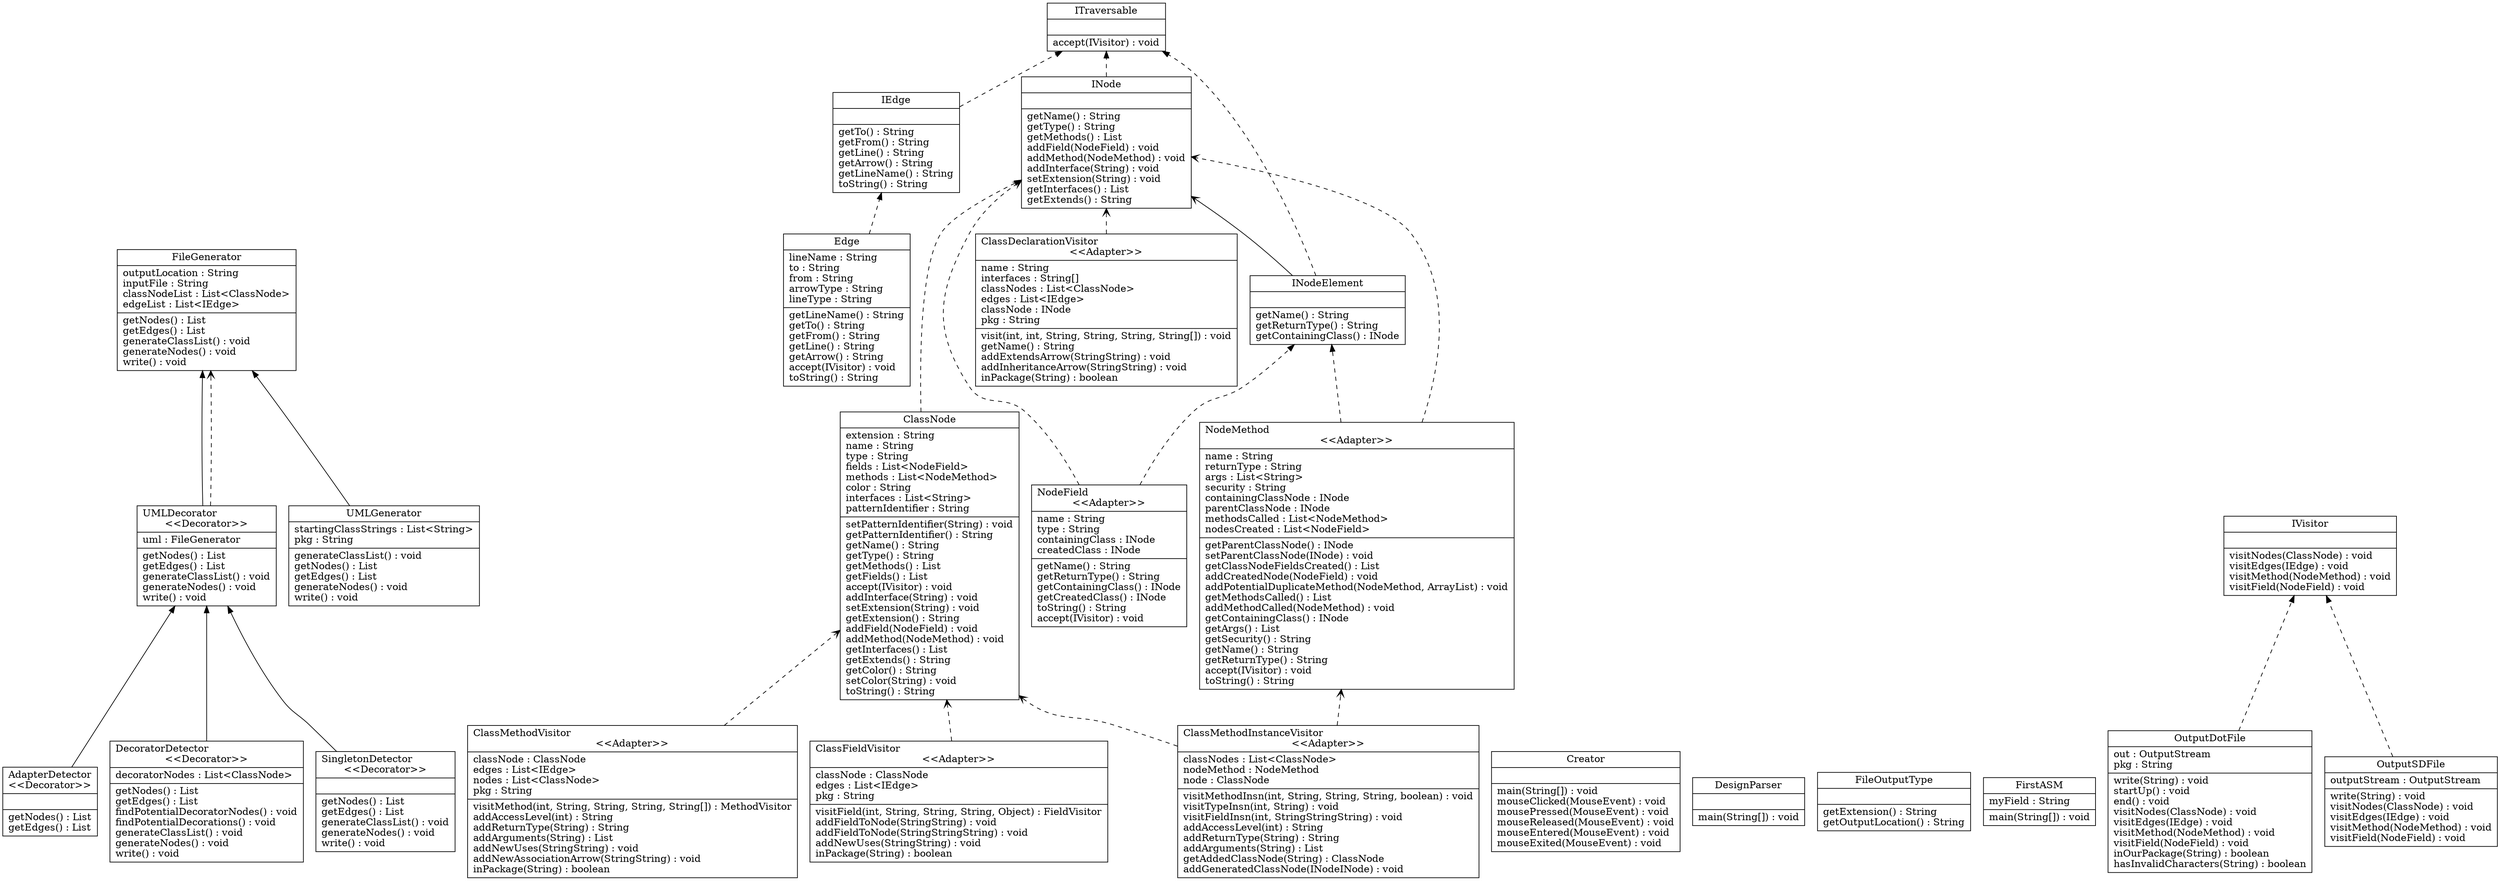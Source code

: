 digraph G {

fontname = "Bitstream Vera Sans"
fontsize = 8
rankdir=BT

node [shape = "record" outlineColor = "#000000"]
ClassTAdapterDetector [label = "{AdapterDetector\l\<\<Decorator\>\>||getNodes() : List\lgetEdges() : List\l}"]
node [shape = "record" outlineColor = "#000000"]
ClassTClassDeclarationVisitor [label = "{ClassDeclarationVisitor\l\<\<Adapter\>\>|name : String\linterfaces : String[]\lclassNodes : List\<ClassNode\>\ledges : List\<IEdge\>\lclassNode : INode\lpkg : String\l|visit(int, int, String, String, String, String[]) : void\lgetName() : String\laddExtendsArrow(StringString) : void\laddInheritanceArrow(StringString) : void\linPackage(String) : boolean\l}"]
node [shape = "record" outlineColor = "#000000"]
ClassTClassFieldVisitor [label = "{ClassFieldVisitor\l\<\<Adapter\>\>|classNode : ClassNode\ledges : List\<IEdge\>\lpkg : String\l|visitField(int, String, String, String, Object) : FieldVisitor\laddFieldToNode(StringString) : void\laddFieldToNode(StringStringString) : void\laddNewUses(StringString) : void\linPackage(String) : boolean\l}"]
node [shape = "record" outlineColor = "#000000"]
ClassTClassMethodInstanceVisitor [label = "{ClassMethodInstanceVisitor\l\<\<Adapter\>\>|classNodes : List\<ClassNode\>\lnodeMethod : NodeMethod\lnode : ClassNode\l|visitMethodInsn(int, String, String, String, boolean) : void\lvisitTypeInsn(int, String) : void\lvisitFieldInsn(int, StringStringString) : void\laddAccessLevel(int) : String\laddReturnType(String) : String\laddArguments(String) : List\lgetAddedClassNode(String) : ClassNode\laddGeneratedClassNode(INodeINode) : void\l}"]
node [shape = "record" outlineColor = "#000000"]
ClassTClassMethodVisitor [label = "{ClassMethodVisitor\l\<\<Adapter\>\>|classNode : ClassNode\ledges : List\<IEdge\>\lnodes : List\<ClassNode\>\lpkg : String\l|visitMethod(int, String, String, String, String[]) : MethodVisitor\laddAccessLevel(int) : String\laddReturnType(String) : String\laddArguments(String) : List\laddNewUses(StringString) : void\laddNewAssociationArrow(StringString) : void\linPackage(String) : boolean\l}"]
node [shape = "record" outlineColor = "#000000"]
ClassTClassNode [label = "{ClassNode|extension : String\lname : String\ltype : String\lfields : List\<NodeField\>\lmethods : List\<NodeMethod\>\lcolor : String\linterfaces : List\<String\>\lpatternIdentifier : String\l|setPatternIdentifier(String) : void\lgetPatternIdentifier() : String\lgetName() : String\lgetType() : String\lgetMethods() : List\lgetFields() : List\laccept(IVisitor) : void\laddInterface(String) : void\lsetExtension(String) : void\lgetExtension() : String\laddField(NodeField) : void\laddMethod(NodeMethod) : void\lgetInterfaces() : List\lgetExtends() : String\lgetColor() : String\lsetColor(String) : void\ltoString() : String\l}"]
node [shape = "record" outlineColor = "#000000"]
ClassTCreator [label = "{Creator||main(String[]) : void\lmouseClicked(MouseEvent) : void\lmousePressed(MouseEvent) : void\lmouseReleased(MouseEvent) : void\lmouseEntered(MouseEvent) : void\lmouseExited(MouseEvent) : void\l}"]
node [shape = "record" outlineColor = "#000000"]
ClassTDecoratorDetector [label = "{DecoratorDetector\l\<\<Decorator\>\>|decoratorNodes : List\<ClassNode\>\l|getNodes() : List\lgetEdges() : List\lfindPotentialDecoratorNodes() : void\lfindPotentialDecorations() : void\lgenerateClassList() : void\lgenerateNodes() : void\lwrite() : void\l}"]
node [shape = "record" outlineColor = "#000000"]
ClassTDesignParser [label = "{DesignParser||main(String[]) : void\l}"]
node [shape = "record" outlineColor = "#000000"]
ClassTEdge [label = "{Edge|lineName : String\lto : String\lfrom : String\larrowType : String\llineType : String\l|getLineName() : String\lgetTo() : String\lgetFrom() : String\lgetLine() : String\lgetArrow() : String\laccept(IVisitor) : void\ltoString() : String\l}"]
node [shape = "record" outlineColor = "#000000"]
ClassTFileGenerator [label = "{FileGenerator|outputLocation : String\linputFile : String\lclassNodeList : List\<ClassNode\>\ledgeList : List\<IEdge\>\l|getNodes() : List\lgetEdges() : List\lgenerateClassList() : void\lgenerateNodes() : void\lwrite() : void\l}"]
node [shape = "record" outlineColor = "#000000"]
ClassTFileOutputType [label = "{FileOutputType||getExtension() : String\lgetOutputLocation() : String\l}"]
node [shape = "record" outlineColor = "#000000"]
ClassTFirstASM [label = "{FirstASM|myField : String\l|main(String[]) : void\l}"]
node [shape = "record" outlineColor = "#000000"]
ClassTIEdge [label = "{IEdge||getTo() : String\lgetFrom() : String\lgetLine() : String\lgetArrow() : String\lgetLineName() : String\ltoString() : String\l}"]
node [shape = "record" outlineColor = "#000000"]
ClassTINode [label = "{INode||getName() : String\lgetType() : String\lgetMethods() : List\laddField(NodeField) : void\laddMethod(NodeMethod) : void\laddInterface(String) : void\lsetExtension(String) : void\lgetInterfaces() : List\lgetExtends() : String\l}"]
node [shape = "record" outlineColor = "#000000"]
ClassTINodeElement [label = "{INodeElement||getName() : String\lgetReturnType() : String\lgetContainingClass() : INode\l}"]
node [shape = "record" outlineColor = "#000000"]
ClassTITraversable [label = "{ITraversable||accept(IVisitor) : void\l}"]
node [shape = "record" outlineColor = "#000000"]
ClassTIVisitor [label = "{IVisitor||visitNodes(ClassNode) : void\lvisitEdges(IEdge) : void\lvisitMethod(NodeMethod) : void\lvisitField(NodeField) : void\l}"]
node [shape = "record" outlineColor = "#000000"]
ClassTNodeField [label = "{NodeField\l\<\<Adapter\>\>|name : String\ltype : String\lcontainingClass : INode\lcreatedClass : INode\l|getName() : String\lgetReturnType() : String\lgetContainingClass() : INode\lgetCreatedClass() : INode\ltoString() : String\laccept(IVisitor) : void\l}"]
node [shape = "record" outlineColor = "#000000"]
ClassTNodeMethod [label = "{NodeMethod\l\<\<Adapter\>\>|name : String\lreturnType : String\largs : List\<String\>\lsecurity : String\lcontainingClassNode : INode\lparentClassNode : INode\lmethodsCalled : List\<NodeMethod\>\lnodesCreated : List\<NodeField\>\l|getParentClassNode() : INode\lsetParentClassNode(INode) : void\lgetClassNodeFieldsCreated() : List\laddCreatedNode(NodeField) : void\laddPotentialDuplicateMethod(NodeMethod, ArrayList) : void\lgetMethodsCalled() : List\laddMethodCalled(NodeMethod) : void\lgetContainingClass() : INode\lgetArgs() : List\lgetSecurity() : String\lgetName() : String\lgetReturnType() : String\laccept(IVisitor) : void\ltoString() : String\l}"]
node [shape = "record" outlineColor = "#000000"]
ClassTOutputDotFile [label = "{OutputDotFile|out : OutputStream\lpkg : String\l|write(String) : void\lstartUp() : void\lend() : void\lvisitNodes(ClassNode) : void\lvisitEdges(IEdge) : void\lvisitMethod(NodeMethod) : void\lvisitField(NodeField) : void\linOurPackage(String) : boolean\lhasInvalidCharacters(String) : boolean\l}"]
node [shape = "record" outlineColor = "#000000"]
ClassTOutputSDFile [label = "{OutputSDFile|outputStream : OutputStream\l|write(String) : void\lvisitNodes(ClassNode) : void\lvisitEdges(IEdge) : void\lvisitMethod(NodeMethod) : void\lvisitField(NodeField) : void\l}"]
node [shape = "record" outlineColor = "#000000"]
ClassTSingletonDetector [label = "{SingletonDetector\l\<\<Decorator\>\>||getNodes() : List\lgetEdges() : List\lgenerateClassList() : void\lgenerateNodes() : void\lwrite() : void\l}"]
node [shape = "record" outlineColor = "#000000"]
ClassTUMLDecorator [label = "{UMLDecorator\l\<\<Decorator\>\>|uml : FileGenerator\l|getNodes() : List\lgetEdges() : List\lgenerateClassList() : void\lgenerateNodes() : void\lwrite() : void\l}"]
node [shape = "record" outlineColor = "#000000"]
ClassTUMLGenerator [label = "{UMLGenerator|startingClassStrings : List\<String\>\lpkg : String\l|generateClassList() : void\lgetNodes() : List\lgetEdges() : List\lgenerateNodes() : void\lwrite() : void\l}"]
edge [arrowhead = "normal" style = "solid" ]
ClassTAdapterDetector -> ClassTUMLDecorator
edge [arrowhead = "vee" style = "dashed" ]
ClassTClassDeclarationVisitor -> ClassTINode
edge [arrowhead = "vee" style = "dashed" ]
ClassTClassFieldVisitor -> ClassTClassNode
edge [arrowhead = "vee" style = "dashed" ]
ClassTClassMethodInstanceVisitor -> ClassTNodeMethod
edge [arrowhead = "vee" style = "dashed" ]
ClassTClassMethodInstanceVisitor -> ClassTClassNode
edge [arrowhead = "vee" style = "dashed" ]
ClassTClassMethodVisitor -> ClassTClassNode
edge [arrowhead = "normal" style = "dashed" ]
ClassTClassNode -> ClassTINode
edge [arrowhead = "normal" style = "solid" ]
ClassTDecoratorDetector -> ClassTUMLDecorator
edge [arrowhead = "normal" style = "dashed" ]
ClassTEdge -> ClassTIEdge
edge [arrowhead = "normal" style = "dashed" ]
ClassTIEdge -> ClassTITraversable
edge [arrowhead = "normal" style = "dashed" ]
ClassTINode -> ClassTITraversable
edge [arrowhead = "normal" style = "dashed" ]
ClassTINodeElement -> ClassTITraversable
edge [arrowhead = "vee" style = "solid" ]
ClassTINodeElement -> ClassTINode
edge [arrowhead = "normal" style = "dashed" ]
ClassTNodeField -> ClassTINodeElement
edge [arrowhead = "vee" style = "dashed" ]
ClassTNodeField -> ClassTINode
edge [arrowhead = "normal" style = "dashed" ]
ClassTNodeMethod -> ClassTINodeElement
edge [arrowhead = "vee" style = "dashed" ]
ClassTNodeMethod -> ClassTINode
edge [arrowhead = "normal" style = "dashed" ]
ClassTOutputDotFile -> ClassTIVisitor
edge [arrowhead = "normal" style = "dashed" ]
ClassTOutputSDFile -> ClassTIVisitor
edge [arrowhead = "normal" style = "solid" ]
ClassTSingletonDetector -> ClassTUMLDecorator
edge [arrowhead = "normal" style = "solid" ]
ClassTUMLDecorator -> ClassTFileGenerator
edge [arrowhead = "vee" style = "dashed" ]
ClassTUMLDecorator -> ClassTFileGenerator
edge [arrowhead = "normal" style = "solid" ]
ClassTUMLGenerator -> ClassTFileGenerator
}
